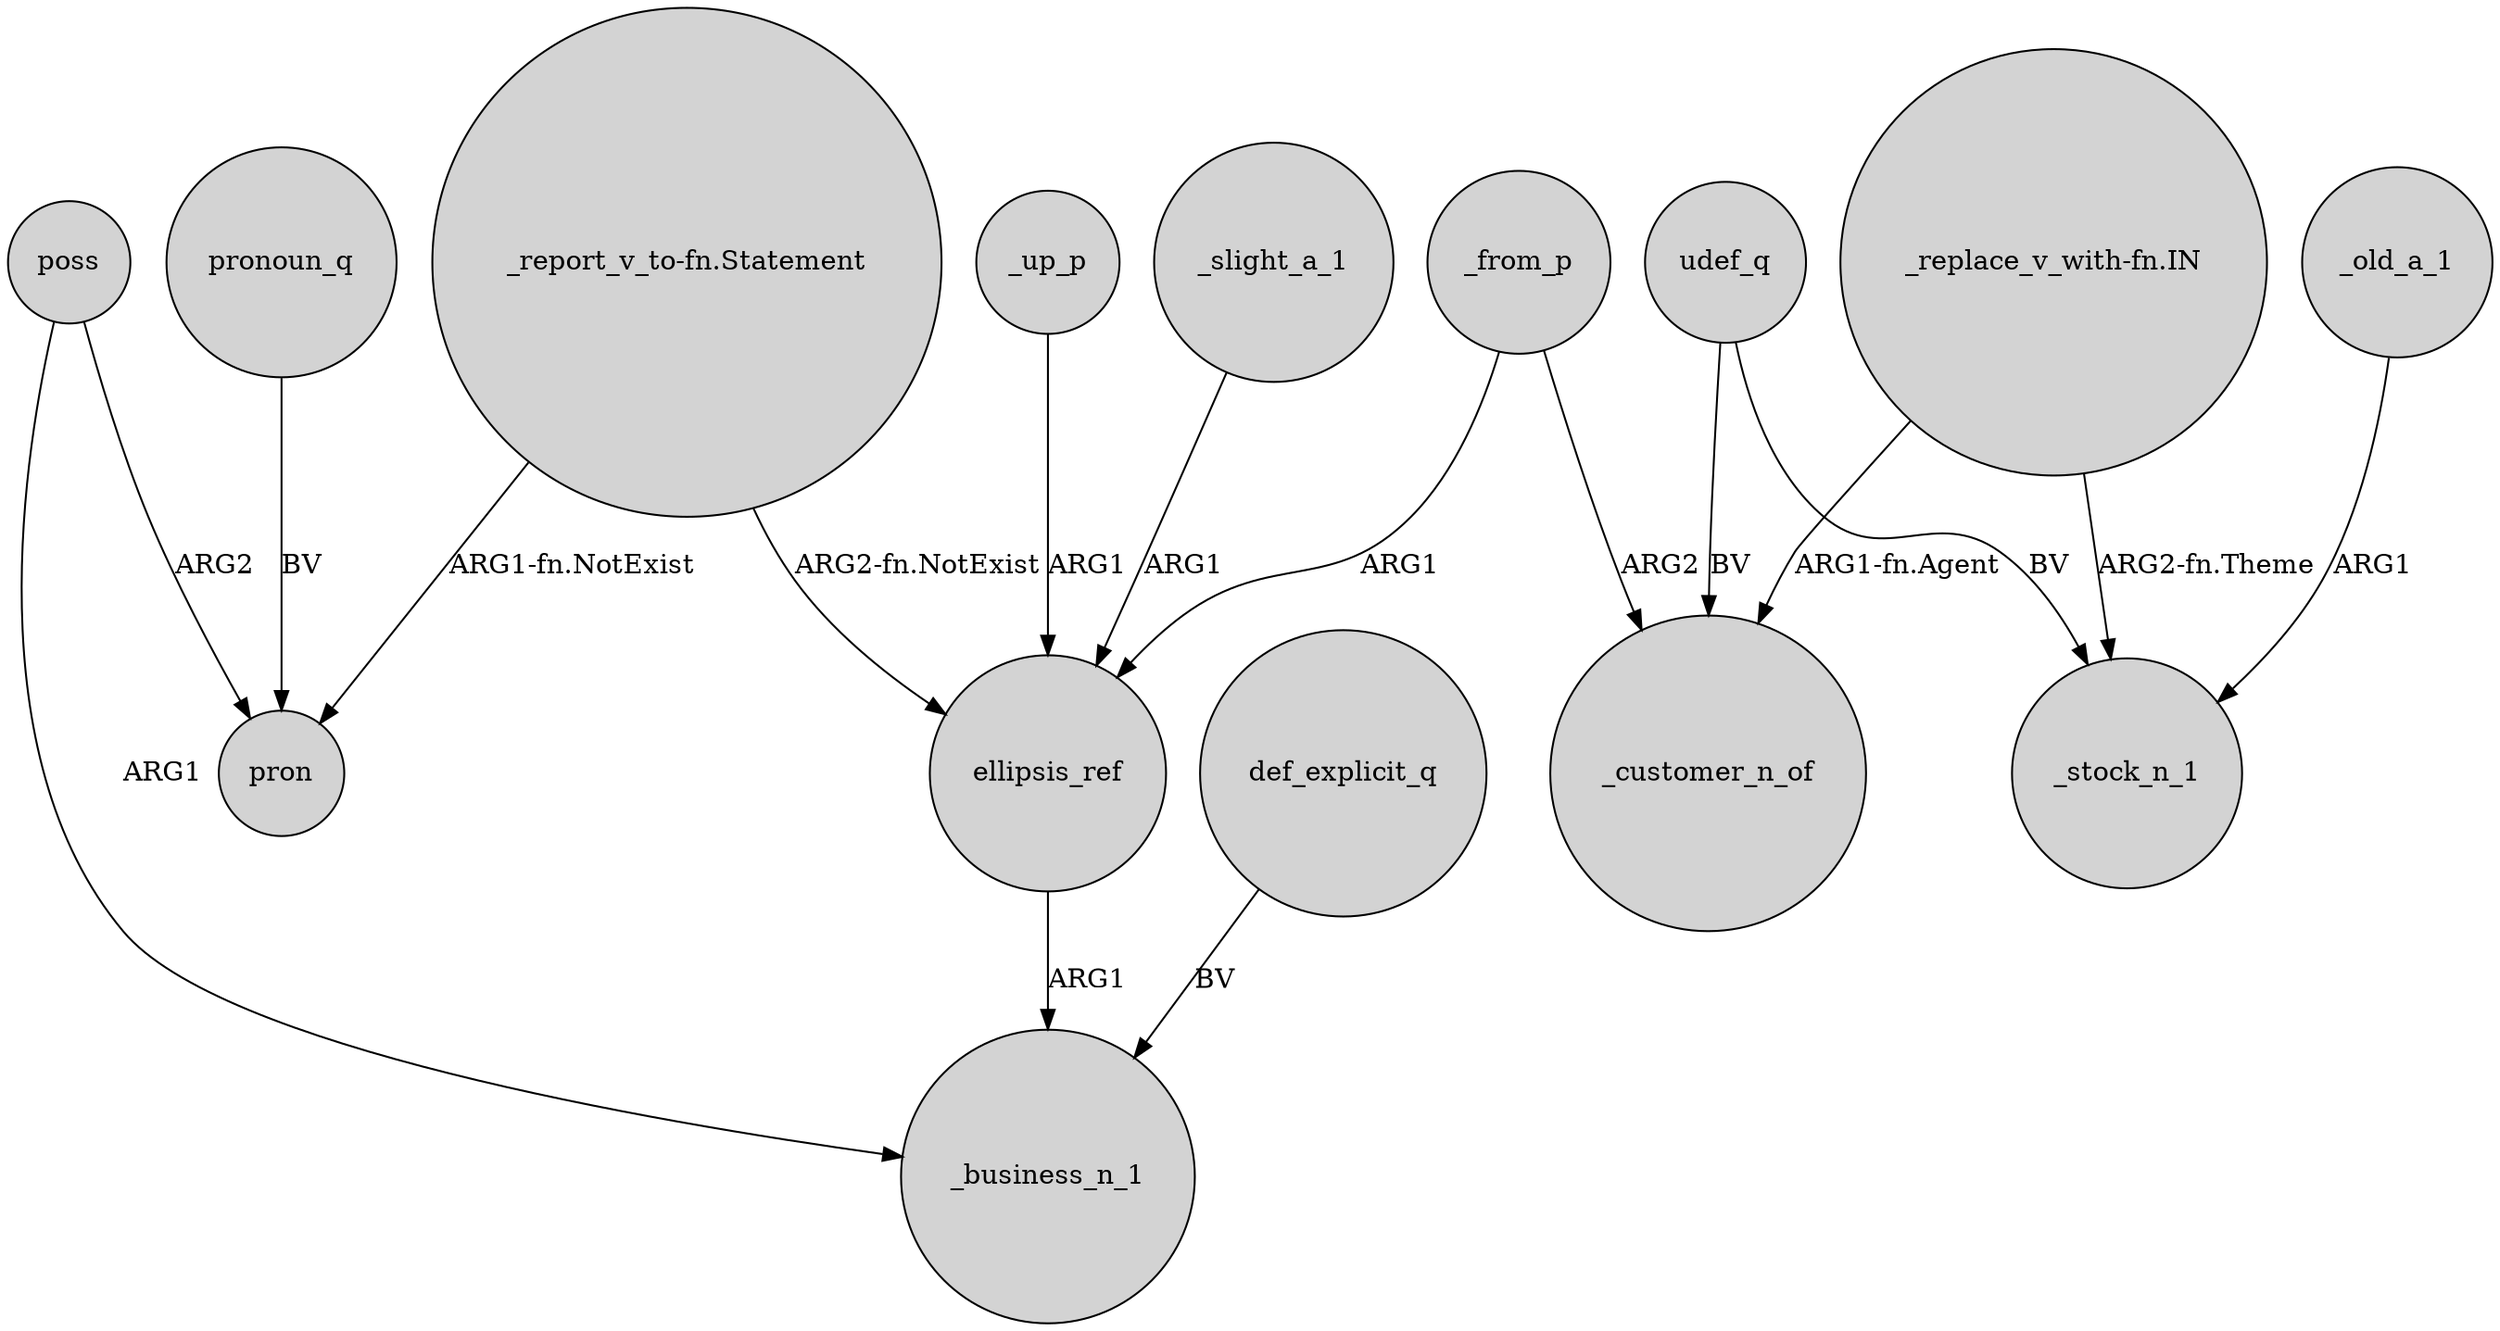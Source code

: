 digraph {
	node [shape=circle style=filled]
	_up_p -> ellipsis_ref [label=ARG1]
	"_report_v_to-fn.Statement" -> ellipsis_ref [label="ARG2-fn.NotExist"]
	ellipsis_ref -> _business_n_1 [label=ARG1]
	_from_p -> _customer_n_of [label=ARG2]
	_slight_a_1 -> ellipsis_ref [label=ARG1]
	udef_q -> _stock_n_1 [label=BV]
	_old_a_1 -> _stock_n_1 [label=ARG1]
	pronoun_q -> pron [label=BV]
	poss -> pron [label=ARG2]
	udef_q -> _customer_n_of [label=BV]
	"_report_v_to-fn.Statement" -> pron [label="ARG1-fn.NotExist"]
	_from_p -> ellipsis_ref [label=ARG1]
	"_replace_v_with-fn.IN" -> _customer_n_of [label="ARG1-fn.Agent"]
	"_replace_v_with-fn.IN" -> _stock_n_1 [label="ARG2-fn.Theme"]
	def_explicit_q -> _business_n_1 [label=BV]
	poss -> _business_n_1 [label=ARG1]
}
